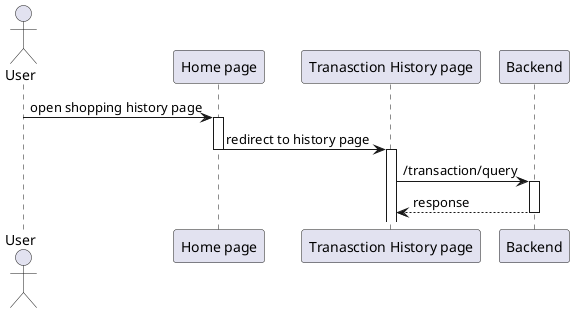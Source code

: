 @startuml template
'autonumber 1.1.1

actor User as u

' Box "front end"
participant "Home page" as home
participant "Tranasction History page" as history
' end box

participant "Backend" as be 

u -> home++ : open shopping history page
home -> history --++ : redirect to history page

history -> be++ : /transaction/query
return response

@enduml